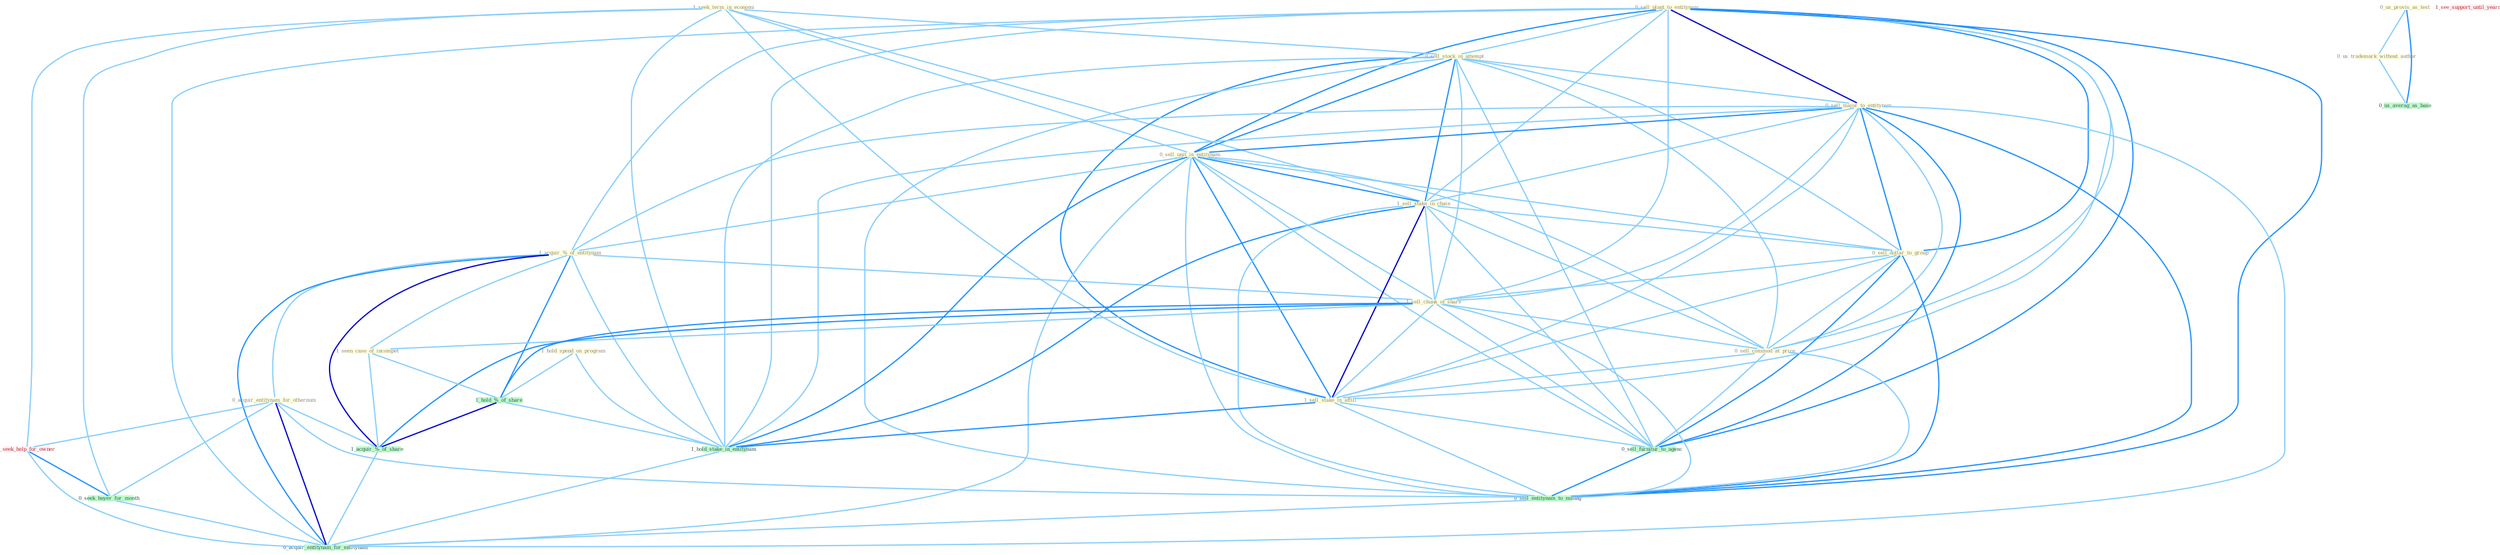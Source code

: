 Graph G{ 
    node
    [shape=polygon,style=filled,width=.5,height=.06,color="#BDFCC9",fixedsize=true,fontsize=4,
    fontcolor="#2f4f4f"];
    {node
    [color="#ffffe0", fontcolor="#8b7d6b"] "0_sell_plant_to_entitynam " "0_us_provis_as_test " "1_seek_term_in_economi " "0_sell_stock_in_attempt " "0_sell_major_to_entitynam " "0_sell_unit_in_entitynam " "1_hold_spend_on_program " "1_acquir_%_of_entitynam " "1_sell_stake_in_chain " "0_sell_dollar_to_group " "1_sell_chunk_of_share " "0_sell_commod_at_price " "1_sell_stake_in_affili " "1_seen_case_of_incompet " "0_us_trademark_without_author " "0_acquir_entitynam_for_othernum "}
{node [color="#fff0f5", fontcolor="#b22222"] "1_seek_help_for_owner " "1_see_support_until_yearnum "}
edge [color="#B0E2FF"];

	"0_sell_plant_to_entitynam " -- "0_sell_stock_in_attempt " [w="1", color="#87cefa" ];
	"0_sell_plant_to_entitynam " -- "0_sell_major_to_entitynam " [w="3", color="#0000cd" , len=0.6];
	"0_sell_plant_to_entitynam " -- "0_sell_unit_in_entitynam " [w="2", color="#1e90ff" , len=0.8];
	"0_sell_plant_to_entitynam " -- "1_acquir_%_of_entitynam " [w="1", color="#87cefa" ];
	"0_sell_plant_to_entitynam " -- "1_sell_stake_in_chain " [w="1", color="#87cefa" ];
	"0_sell_plant_to_entitynam " -- "0_sell_dollar_to_group " [w="2", color="#1e90ff" , len=0.8];
	"0_sell_plant_to_entitynam " -- "1_sell_chunk_of_share " [w="1", color="#87cefa" ];
	"0_sell_plant_to_entitynam " -- "0_sell_commod_at_price " [w="1", color="#87cefa" ];
	"0_sell_plant_to_entitynam " -- "1_sell_stake_in_affili " [w="1", color="#87cefa" ];
	"0_sell_plant_to_entitynam " -- "1_hold_stake_in_entitynam " [w="1", color="#87cefa" ];
	"0_sell_plant_to_entitynam " -- "0_sell_furnitur_to_agenc " [w="2", color="#1e90ff" , len=0.8];
	"0_sell_plant_to_entitynam " -- "0_sell_entitynam_to_manag " [w="2", color="#1e90ff" , len=0.8];
	"0_sell_plant_to_entitynam " -- "0_acquir_entitynam_for_entitynam " [w="1", color="#87cefa" ];
	"0_us_provis_as_test " -- "0_us_trademark_without_author " [w="1", color="#87cefa" ];
	"0_us_provis_as_test " -- "0_us_averag_as_base " [w="2", color="#1e90ff" , len=0.8];
	"1_seek_term_in_economi " -- "0_sell_stock_in_attempt " [w="1", color="#87cefa" ];
	"1_seek_term_in_economi " -- "0_sell_unit_in_entitynam " [w="1", color="#87cefa" ];
	"1_seek_term_in_economi " -- "1_sell_stake_in_chain " [w="1", color="#87cefa" ];
	"1_seek_term_in_economi " -- "1_sell_stake_in_affili " [w="1", color="#87cefa" ];
	"1_seek_term_in_economi " -- "1_hold_stake_in_entitynam " [w="1", color="#87cefa" ];
	"1_seek_term_in_economi " -- "1_seek_help_for_owner " [w="1", color="#87cefa" ];
	"1_seek_term_in_economi " -- "0_seek_buyer_for_month " [w="1", color="#87cefa" ];
	"0_sell_stock_in_attempt " -- "0_sell_major_to_entitynam " [w="1", color="#87cefa" ];
	"0_sell_stock_in_attempt " -- "0_sell_unit_in_entitynam " [w="2", color="#1e90ff" , len=0.8];
	"0_sell_stock_in_attempt " -- "1_sell_stake_in_chain " [w="2", color="#1e90ff" , len=0.8];
	"0_sell_stock_in_attempt " -- "0_sell_dollar_to_group " [w="1", color="#87cefa" ];
	"0_sell_stock_in_attempt " -- "1_sell_chunk_of_share " [w="1", color="#87cefa" ];
	"0_sell_stock_in_attempt " -- "0_sell_commod_at_price " [w="1", color="#87cefa" ];
	"0_sell_stock_in_attempt " -- "1_sell_stake_in_affili " [w="2", color="#1e90ff" , len=0.8];
	"0_sell_stock_in_attempt " -- "1_hold_stake_in_entitynam " [w="1", color="#87cefa" ];
	"0_sell_stock_in_attempt " -- "0_sell_furnitur_to_agenc " [w="1", color="#87cefa" ];
	"0_sell_stock_in_attempt " -- "0_sell_entitynam_to_manag " [w="1", color="#87cefa" ];
	"0_sell_major_to_entitynam " -- "0_sell_unit_in_entitynam " [w="2", color="#1e90ff" , len=0.8];
	"0_sell_major_to_entitynam " -- "1_acquir_%_of_entitynam " [w="1", color="#87cefa" ];
	"0_sell_major_to_entitynam " -- "1_sell_stake_in_chain " [w="1", color="#87cefa" ];
	"0_sell_major_to_entitynam " -- "0_sell_dollar_to_group " [w="2", color="#1e90ff" , len=0.8];
	"0_sell_major_to_entitynam " -- "1_sell_chunk_of_share " [w="1", color="#87cefa" ];
	"0_sell_major_to_entitynam " -- "0_sell_commod_at_price " [w="1", color="#87cefa" ];
	"0_sell_major_to_entitynam " -- "1_sell_stake_in_affili " [w="1", color="#87cefa" ];
	"0_sell_major_to_entitynam " -- "1_hold_stake_in_entitynam " [w="1", color="#87cefa" ];
	"0_sell_major_to_entitynam " -- "0_sell_furnitur_to_agenc " [w="2", color="#1e90ff" , len=0.8];
	"0_sell_major_to_entitynam " -- "0_sell_entitynam_to_manag " [w="2", color="#1e90ff" , len=0.8];
	"0_sell_major_to_entitynam " -- "0_acquir_entitynam_for_entitynam " [w="1", color="#87cefa" ];
	"0_sell_unit_in_entitynam " -- "1_acquir_%_of_entitynam " [w="1", color="#87cefa" ];
	"0_sell_unit_in_entitynam " -- "1_sell_stake_in_chain " [w="2", color="#1e90ff" , len=0.8];
	"0_sell_unit_in_entitynam " -- "0_sell_dollar_to_group " [w="1", color="#87cefa" ];
	"0_sell_unit_in_entitynam " -- "1_sell_chunk_of_share " [w="1", color="#87cefa" ];
	"0_sell_unit_in_entitynam " -- "0_sell_commod_at_price " [w="1", color="#87cefa" ];
	"0_sell_unit_in_entitynam " -- "1_sell_stake_in_affili " [w="2", color="#1e90ff" , len=0.8];
	"0_sell_unit_in_entitynam " -- "1_hold_stake_in_entitynam " [w="2", color="#1e90ff" , len=0.8];
	"0_sell_unit_in_entitynam " -- "0_sell_furnitur_to_agenc " [w="1", color="#87cefa" ];
	"0_sell_unit_in_entitynam " -- "0_sell_entitynam_to_manag " [w="1", color="#87cefa" ];
	"0_sell_unit_in_entitynam " -- "0_acquir_entitynam_for_entitynam " [w="1", color="#87cefa" ];
	"1_hold_spend_on_program " -- "1_hold_%_of_share " [w="1", color="#87cefa" ];
	"1_hold_spend_on_program " -- "1_hold_stake_in_entitynam " [w="1", color="#87cefa" ];
	"1_acquir_%_of_entitynam " -- "1_sell_chunk_of_share " [w="1", color="#87cefa" ];
	"1_acquir_%_of_entitynam " -- "1_seen_case_of_incompet " [w="1", color="#87cefa" ];
	"1_acquir_%_of_entitynam " -- "0_acquir_entitynam_for_othernum " [w="1", color="#87cefa" ];
	"1_acquir_%_of_entitynam " -- "1_hold_%_of_share " [w="2", color="#1e90ff" , len=0.8];
	"1_acquir_%_of_entitynam " -- "1_hold_stake_in_entitynam " [w="1", color="#87cefa" ];
	"1_acquir_%_of_entitynam " -- "1_acquir_%_of_share " [w="3", color="#0000cd" , len=0.6];
	"1_acquir_%_of_entitynam " -- "0_acquir_entitynam_for_entitynam " [w="2", color="#1e90ff" , len=0.8];
	"1_sell_stake_in_chain " -- "0_sell_dollar_to_group " [w="1", color="#87cefa" ];
	"1_sell_stake_in_chain " -- "1_sell_chunk_of_share " [w="1", color="#87cefa" ];
	"1_sell_stake_in_chain " -- "0_sell_commod_at_price " [w="1", color="#87cefa" ];
	"1_sell_stake_in_chain " -- "1_sell_stake_in_affili " [w="3", color="#0000cd" , len=0.6];
	"1_sell_stake_in_chain " -- "1_hold_stake_in_entitynam " [w="2", color="#1e90ff" , len=0.8];
	"1_sell_stake_in_chain " -- "0_sell_furnitur_to_agenc " [w="1", color="#87cefa" ];
	"1_sell_stake_in_chain " -- "0_sell_entitynam_to_manag " [w="1", color="#87cefa" ];
	"0_sell_dollar_to_group " -- "1_sell_chunk_of_share " [w="1", color="#87cefa" ];
	"0_sell_dollar_to_group " -- "0_sell_commod_at_price " [w="1", color="#87cefa" ];
	"0_sell_dollar_to_group " -- "1_sell_stake_in_affili " [w="1", color="#87cefa" ];
	"0_sell_dollar_to_group " -- "0_sell_furnitur_to_agenc " [w="2", color="#1e90ff" , len=0.8];
	"0_sell_dollar_to_group " -- "0_sell_entitynam_to_manag " [w="2", color="#1e90ff" , len=0.8];
	"1_sell_chunk_of_share " -- "0_sell_commod_at_price " [w="1", color="#87cefa" ];
	"1_sell_chunk_of_share " -- "1_sell_stake_in_affili " [w="1", color="#87cefa" ];
	"1_sell_chunk_of_share " -- "1_seen_case_of_incompet " [w="1", color="#87cefa" ];
	"1_sell_chunk_of_share " -- "1_hold_%_of_share " [w="2", color="#1e90ff" , len=0.8];
	"1_sell_chunk_of_share " -- "1_acquir_%_of_share " [w="2", color="#1e90ff" , len=0.8];
	"1_sell_chunk_of_share " -- "0_sell_furnitur_to_agenc " [w="1", color="#87cefa" ];
	"1_sell_chunk_of_share " -- "0_sell_entitynam_to_manag " [w="1", color="#87cefa" ];
	"0_sell_commod_at_price " -- "1_sell_stake_in_affili " [w="1", color="#87cefa" ];
	"0_sell_commod_at_price " -- "0_sell_furnitur_to_agenc " [w="1", color="#87cefa" ];
	"0_sell_commod_at_price " -- "0_sell_entitynam_to_manag " [w="1", color="#87cefa" ];
	"1_sell_stake_in_affili " -- "1_hold_stake_in_entitynam " [w="2", color="#1e90ff" , len=0.8];
	"1_sell_stake_in_affili " -- "0_sell_furnitur_to_agenc " [w="1", color="#87cefa" ];
	"1_sell_stake_in_affili " -- "0_sell_entitynam_to_manag " [w="1", color="#87cefa" ];
	"1_seen_case_of_incompet " -- "1_hold_%_of_share " [w="1", color="#87cefa" ];
	"1_seen_case_of_incompet " -- "1_acquir_%_of_share " [w="1", color="#87cefa" ];
	"0_us_trademark_without_author " -- "0_us_averag_as_base " [w="1", color="#87cefa" ];
	"0_acquir_entitynam_for_othernum " -- "1_seek_help_for_owner " [w="1", color="#87cefa" ];
	"0_acquir_entitynam_for_othernum " -- "0_seek_buyer_for_month " [w="1", color="#87cefa" ];
	"0_acquir_entitynam_for_othernum " -- "1_acquir_%_of_share " [w="1", color="#87cefa" ];
	"0_acquir_entitynam_for_othernum " -- "0_sell_entitynam_to_manag " [w="1", color="#87cefa" ];
	"0_acquir_entitynam_for_othernum " -- "0_acquir_entitynam_for_entitynam " [w="3", color="#0000cd" , len=0.6];
	"1_hold_%_of_share " -- "1_hold_stake_in_entitynam " [w="1", color="#87cefa" ];
	"1_hold_%_of_share " -- "1_acquir_%_of_share " [w="3", color="#0000cd" , len=0.6];
	"1_hold_stake_in_entitynam " -- "0_acquir_entitynam_for_entitynam " [w="1", color="#87cefa" ];
	"1_seek_help_for_owner " -- "0_seek_buyer_for_month " [w="2", color="#1e90ff" , len=0.8];
	"1_seek_help_for_owner " -- "0_acquir_entitynam_for_entitynam " [w="1", color="#87cefa" ];
	"0_seek_buyer_for_month " -- "0_acquir_entitynam_for_entitynam " [w="1", color="#87cefa" ];
	"1_acquir_%_of_share " -- "0_acquir_entitynam_for_entitynam " [w="1", color="#87cefa" ];
	"0_sell_furnitur_to_agenc " -- "0_sell_entitynam_to_manag " [w="2", color="#1e90ff" , len=0.8];
	"0_sell_entitynam_to_manag " -- "0_acquir_entitynam_for_entitynam " [w="1", color="#87cefa" ];
}